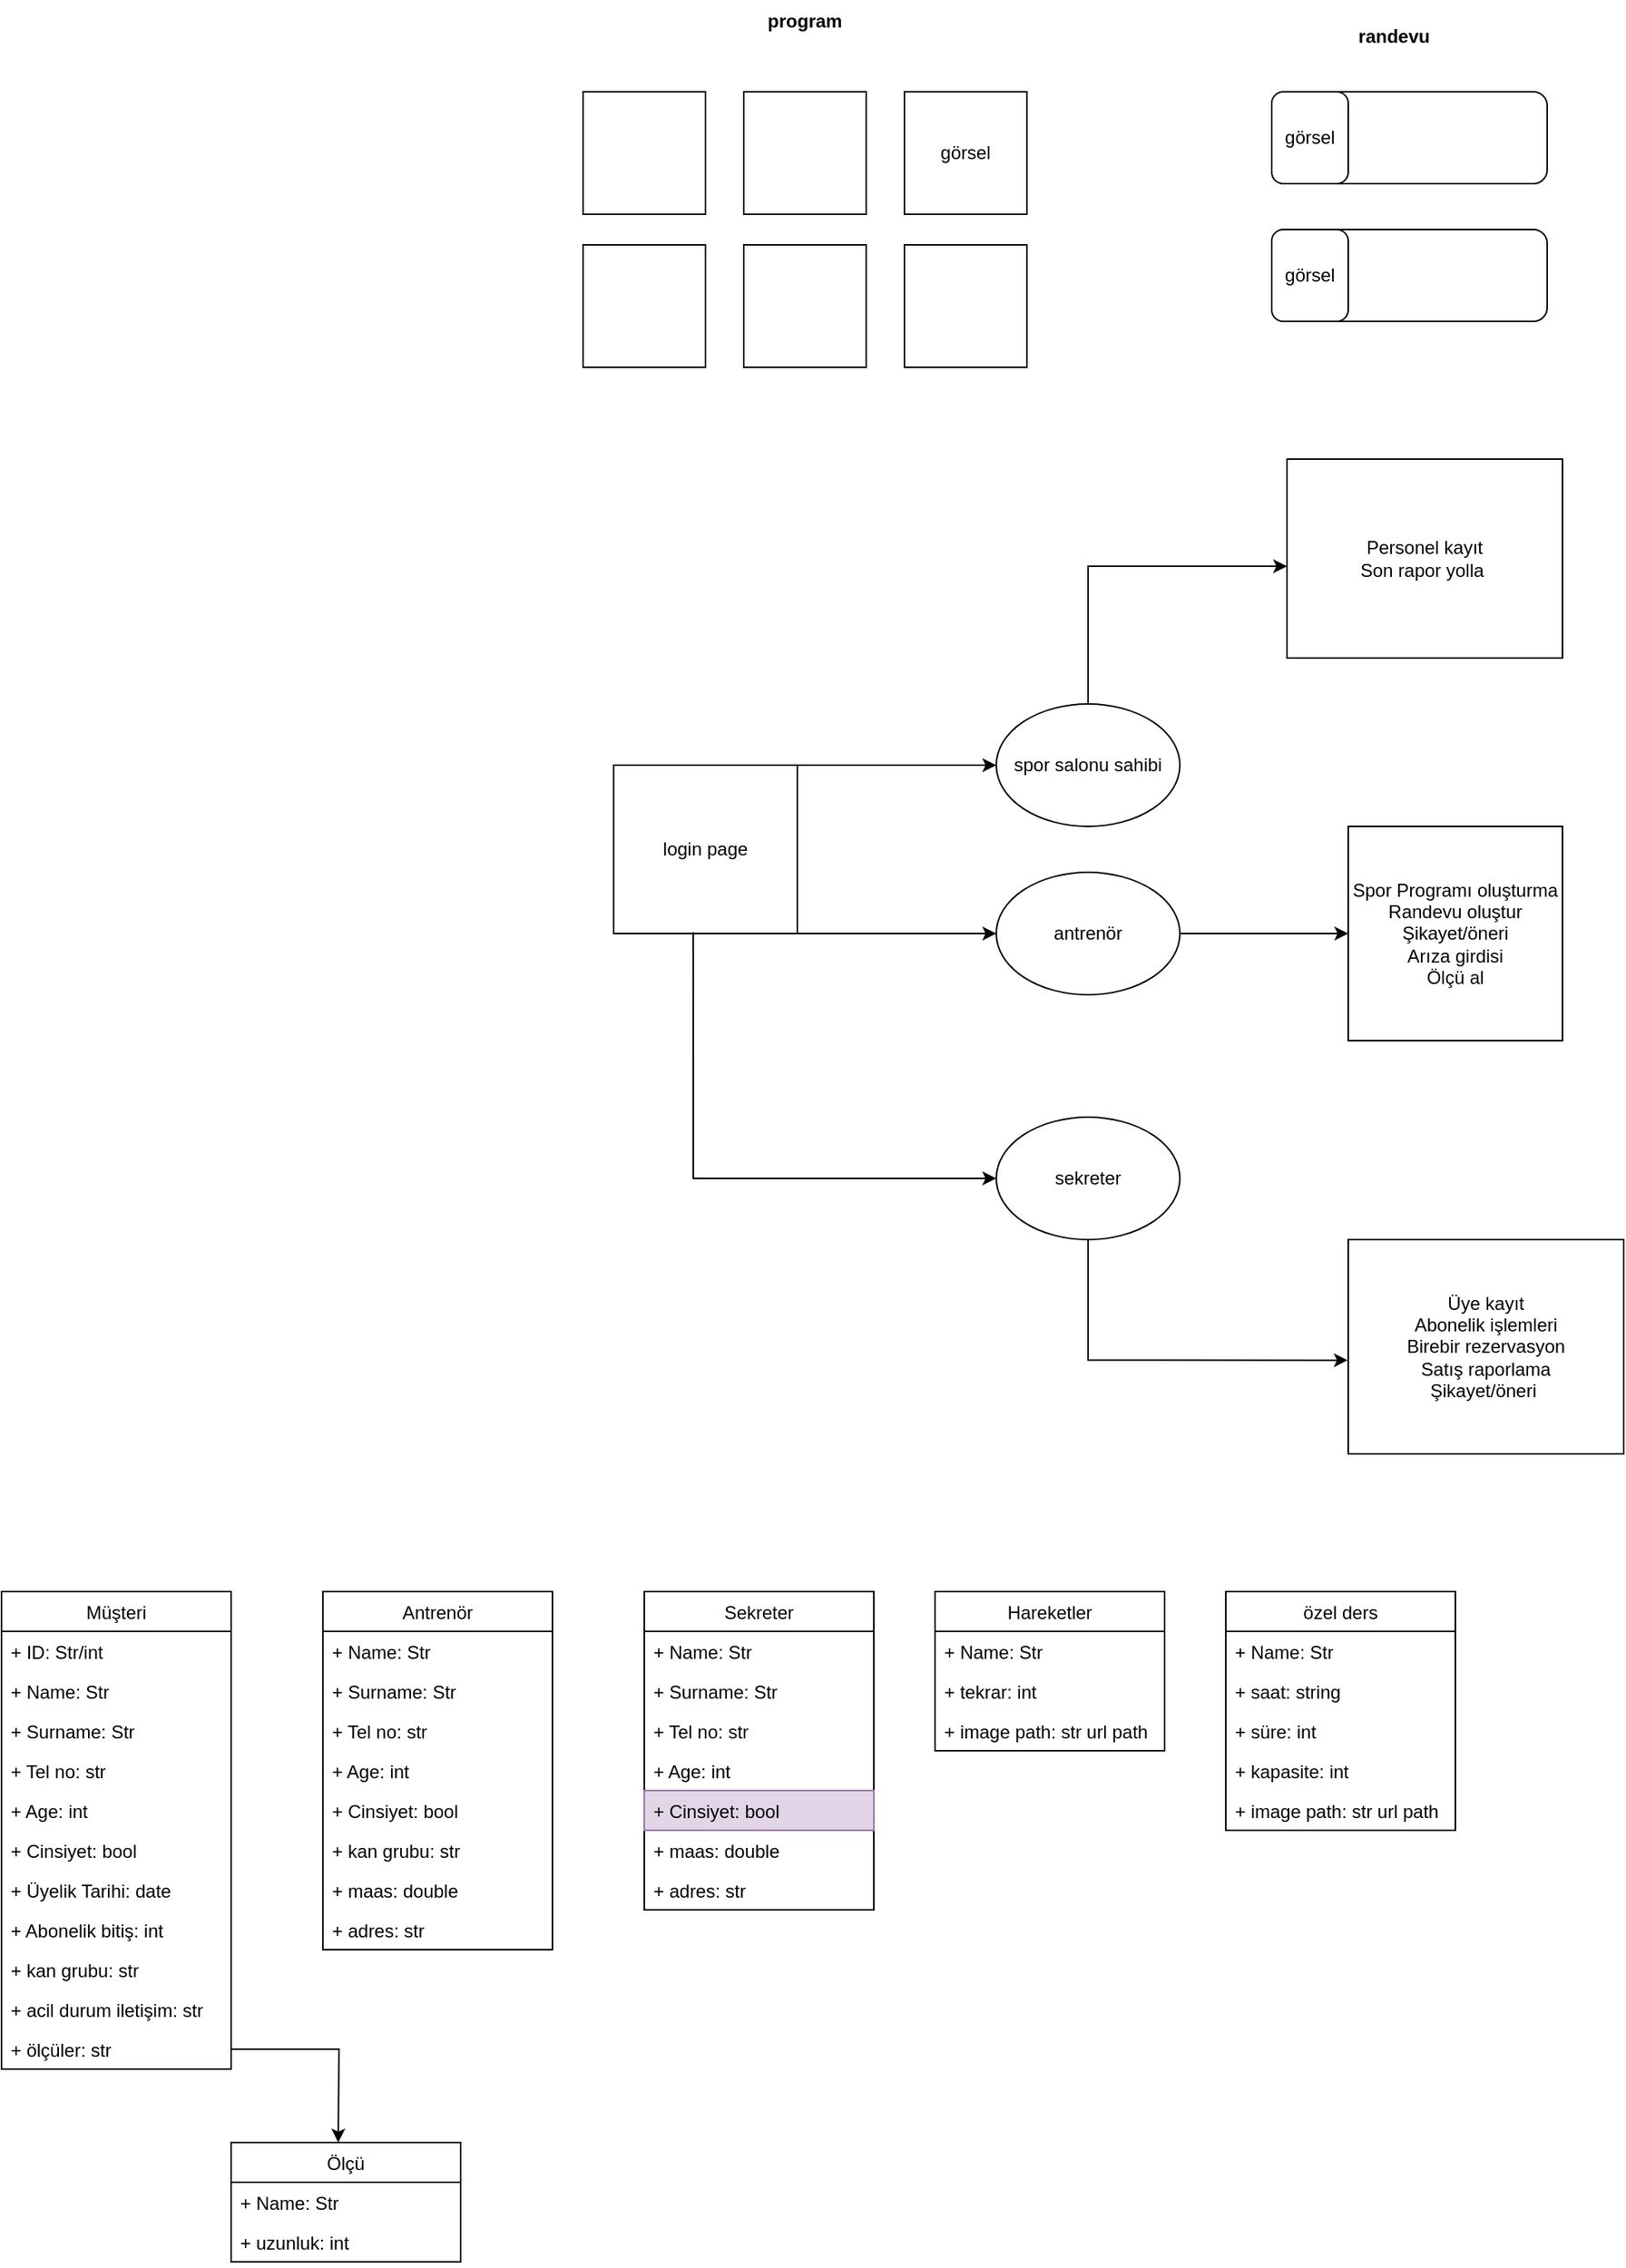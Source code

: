 <mxfile version="15.8.7" type="device"><diagram id="NkujWcR8n7Ybek51XI4w" name="Sayfa -1"><mxGraphModel dx="1730" dy="1468" grid="1" gridSize="10" guides="1" tooltips="1" connect="1" arrows="1" fold="1" page="0" pageScale="1" pageWidth="1654" pageHeight="2336" math="0" shadow="0"><root><mxCell id="0"/><mxCell id="1" parent="0"/><mxCell id="Zs0G0rEq7wxW95QwhWQh-3" style="edgeStyle=orthogonalEdgeStyle;rounded=0;orthogonalLoop=1;jettySize=auto;html=1;" edge="1" parent="1" source="Zs0G0rEq7wxW95QwhWQh-2" target="Zs0G0rEq7wxW95QwhWQh-4"><mxGeometry relative="1" as="geometry"><mxPoint x="620" y="150" as="targetPoint"/><Array as="points"><mxPoint x="580" y="150"/><mxPoint x="580" y="150"/></Array></mxGeometry></mxCell><mxCell id="Zs0G0rEq7wxW95QwhWQh-5" style="edgeStyle=orthogonalEdgeStyle;rounded=0;orthogonalLoop=1;jettySize=auto;html=1;" edge="1" parent="1" source="Zs0G0rEq7wxW95QwhWQh-2" target="Zs0G0rEq7wxW95QwhWQh-6"><mxGeometry relative="1" as="geometry"><mxPoint x="660" y="230" as="targetPoint"/><Array as="points"><mxPoint x="610" y="260"/><mxPoint x="610" y="260"/></Array></mxGeometry></mxCell><mxCell id="Zs0G0rEq7wxW95QwhWQh-2" value="login page" style="rounded=0;whiteSpace=wrap;html=1;" vertex="1" parent="1"><mxGeometry x="410" y="150" width="120" height="110" as="geometry"/></mxCell><mxCell id="Zs0G0rEq7wxW95QwhWQh-8" style="edgeStyle=orthogonalEdgeStyle;rounded=0;orthogonalLoop=1;jettySize=auto;html=1;" edge="1" parent="1" source="Zs0G0rEq7wxW95QwhWQh-4" target="Zs0G0rEq7wxW95QwhWQh-7"><mxGeometry relative="1" as="geometry"><Array as="points"><mxPoint x="720" y="20"/></Array></mxGeometry></mxCell><mxCell id="Zs0G0rEq7wxW95QwhWQh-4" value="spor salonu sahibi" style="ellipse;whiteSpace=wrap;html=1;" vertex="1" parent="1"><mxGeometry x="660" y="110" width="120" height="80" as="geometry"/></mxCell><mxCell id="Zs0G0rEq7wxW95QwhWQh-14" style="edgeStyle=orthogonalEdgeStyle;rounded=0;orthogonalLoop=1;jettySize=auto;html=1;" edge="1" parent="1" source="Zs0G0rEq7wxW95QwhWQh-6" target="Zs0G0rEq7wxW95QwhWQh-15"><mxGeometry relative="1" as="geometry"><mxPoint x="850" y="260.0" as="targetPoint"/></mxGeometry></mxCell><mxCell id="Zs0G0rEq7wxW95QwhWQh-6" value="antrenör" style="ellipse;whiteSpace=wrap;html=1;" vertex="1" parent="1"><mxGeometry x="660" y="220" width="120" height="80" as="geometry"/></mxCell><mxCell id="Zs0G0rEq7wxW95QwhWQh-7" value="Personel kayıt&lt;br&gt;Son rapor yolla&amp;nbsp;" style="rounded=0;whiteSpace=wrap;html=1;" vertex="1" parent="1"><mxGeometry x="850" y="-50" width="180" height="130" as="geometry"/></mxCell><mxCell id="Zs0G0rEq7wxW95QwhWQh-9" value="" style="endArrow=classic;html=1;rounded=0;exitX=0.433;exitY=0.993;exitDx=0;exitDy=0;exitPerimeter=0;entryX=0;entryY=0.5;entryDx=0;entryDy=0;" edge="1" parent="1" source="Zs0G0rEq7wxW95QwhWQh-2" target="Zs0G0rEq7wxW95QwhWQh-10"><mxGeometry width="50" height="50" relative="1" as="geometry"><mxPoint x="600" y="260" as="sourcePoint"/><mxPoint x="660" y="360" as="targetPoint"/><Array as="points"><mxPoint x="462" y="360"/><mxPoint x="462" y="420"/></Array></mxGeometry></mxCell><mxCell id="Zs0G0rEq7wxW95QwhWQh-13" style="edgeStyle=orthogonalEdgeStyle;rounded=0;orthogonalLoop=1;jettySize=auto;html=1;entryX=-0.002;entryY=0.563;entryDx=0;entryDy=0;entryPerimeter=0;" edge="1" parent="1" source="Zs0G0rEq7wxW95QwhWQh-10" target="Zs0G0rEq7wxW95QwhWQh-12"><mxGeometry relative="1" as="geometry"><Array as="points"><mxPoint x="720" y="539"/></Array></mxGeometry></mxCell><mxCell id="Zs0G0rEq7wxW95QwhWQh-10" value="sekreter" style="ellipse;whiteSpace=wrap;html=1;" vertex="1" parent="1"><mxGeometry x="660" y="380" width="120" height="80" as="geometry"/></mxCell><mxCell id="Zs0G0rEq7wxW95QwhWQh-12" value="Üye kayıt&lt;br&gt;Abonelik işlemleri&lt;br&gt;Birebir rezervasyon&lt;br&gt;Satış raporlama&lt;br&gt;Şikayet/öneri&amp;nbsp;" style="rounded=0;whiteSpace=wrap;html=1;" vertex="1" parent="1"><mxGeometry x="890" y="460" width="180" height="140" as="geometry"/></mxCell><mxCell id="Zs0G0rEq7wxW95QwhWQh-15" value="Spor Programı oluşturma&lt;br&gt;Randevu oluştur&lt;br&gt;Şikayet/öneri&lt;br&gt;Arıza girdisi&lt;br&gt;Ölçü al" style="whiteSpace=wrap;html=1;aspect=fixed;" vertex="1" parent="1"><mxGeometry x="890" y="190" width="140" height="140" as="geometry"/></mxCell><mxCell id="Zs0G0rEq7wxW95QwhWQh-16" value="Müşteri" style="swimlane;fontStyle=0;childLayout=stackLayout;horizontal=1;startSize=26;fillColor=none;horizontalStack=0;resizeParent=1;resizeParentMax=0;resizeLast=0;collapsible=1;marginBottom=0;" vertex="1" parent="1"><mxGeometry x="10" y="690" width="150" height="312" as="geometry"><mxRectangle x="10" y="690" width="70" height="26" as="alternateBounds"/></mxGeometry></mxCell><mxCell id="Zs0G0rEq7wxW95QwhWQh-17" value="+ ID: Str/int" style="text;strokeColor=none;fillColor=none;align=left;verticalAlign=top;spacingLeft=4;spacingRight=4;overflow=hidden;rotatable=0;points=[[0,0.5],[1,0.5]];portConstraint=eastwest;" vertex="1" parent="Zs0G0rEq7wxW95QwhWQh-16"><mxGeometry y="26" width="150" height="26" as="geometry"/></mxCell><mxCell id="Zs0G0rEq7wxW95QwhWQh-43" value="+ Name: Str" style="text;strokeColor=none;fillColor=none;align=left;verticalAlign=top;spacingLeft=4;spacingRight=4;overflow=hidden;rotatable=0;points=[[0,0.5],[1,0.5]];portConstraint=eastwest;" vertex="1" parent="Zs0G0rEq7wxW95QwhWQh-16"><mxGeometry y="52" width="150" height="26" as="geometry"/></mxCell><mxCell id="Zs0G0rEq7wxW95QwhWQh-18" value="+ Surname: Str" style="text;strokeColor=none;fillColor=none;align=left;verticalAlign=top;spacingLeft=4;spacingRight=4;overflow=hidden;rotatable=0;points=[[0,0.5],[1,0.5]];portConstraint=eastwest;" vertex="1" parent="Zs0G0rEq7wxW95QwhWQh-16"><mxGeometry y="78" width="150" height="26" as="geometry"/></mxCell><mxCell id="Zs0G0rEq7wxW95QwhWQh-27" value="+ Tel no: str" style="text;strokeColor=none;fillColor=none;align=left;verticalAlign=top;spacingLeft=4;spacingRight=4;overflow=hidden;rotatable=0;points=[[0,0.5],[1,0.5]];portConstraint=eastwest;" vertex="1" parent="Zs0G0rEq7wxW95QwhWQh-16"><mxGeometry y="104" width="150" height="26" as="geometry"/></mxCell><mxCell id="Zs0G0rEq7wxW95QwhWQh-19" value="+ Age: int" style="text;strokeColor=none;fillColor=none;align=left;verticalAlign=top;spacingLeft=4;spacingRight=4;overflow=hidden;rotatable=0;points=[[0,0.5],[1,0.5]];portConstraint=eastwest;" vertex="1" parent="Zs0G0rEq7wxW95QwhWQh-16"><mxGeometry y="130" width="150" height="26" as="geometry"/></mxCell><mxCell id="Zs0G0rEq7wxW95QwhWQh-20" value="+ Cinsiyet: bool" style="text;strokeColor=none;fillColor=none;align=left;verticalAlign=top;spacingLeft=4;spacingRight=4;overflow=hidden;rotatable=0;points=[[0,0.5],[1,0.5]];portConstraint=eastwest;" vertex="1" parent="Zs0G0rEq7wxW95QwhWQh-16"><mxGeometry y="156" width="150" height="26" as="geometry"/></mxCell><mxCell id="Zs0G0rEq7wxW95QwhWQh-21" value="+ Üyelik Tarihi: date" style="text;strokeColor=none;fillColor=none;align=left;verticalAlign=top;spacingLeft=4;spacingRight=4;overflow=hidden;rotatable=0;points=[[0,0.5],[1,0.5]];portConstraint=eastwest;" vertex="1" parent="Zs0G0rEq7wxW95QwhWQh-16"><mxGeometry y="182" width="150" height="26" as="geometry"/></mxCell><mxCell id="Zs0G0rEq7wxW95QwhWQh-22" value="+ Abonelik bitiş: int" style="text;strokeColor=none;fillColor=none;align=left;verticalAlign=top;spacingLeft=4;spacingRight=4;overflow=hidden;rotatable=0;points=[[0,0.5],[1,0.5]];portConstraint=eastwest;" vertex="1" parent="Zs0G0rEq7wxW95QwhWQh-16"><mxGeometry y="208" width="150" height="26" as="geometry"/></mxCell><mxCell id="Zs0G0rEq7wxW95QwhWQh-23" value="+ kan grubu: str" style="text;strokeColor=none;fillColor=none;align=left;verticalAlign=top;spacingLeft=4;spacingRight=4;overflow=hidden;rotatable=0;points=[[0,0.5],[1,0.5]];portConstraint=eastwest;" vertex="1" parent="Zs0G0rEq7wxW95QwhWQh-16"><mxGeometry y="234" width="150" height="26" as="geometry"/></mxCell><mxCell id="Zs0G0rEq7wxW95QwhWQh-25" value="+ acil durum iletişim: str" style="text;strokeColor=none;fillColor=none;align=left;verticalAlign=top;spacingLeft=4;spacingRight=4;overflow=hidden;rotatable=0;points=[[0,0.5],[1,0.5]];portConstraint=eastwest;" vertex="1" parent="Zs0G0rEq7wxW95QwhWQh-16"><mxGeometry y="260" width="150" height="26" as="geometry"/></mxCell><mxCell id="Zs0G0rEq7wxW95QwhWQh-26" value="+ ölçüler: str" style="text;strokeColor=none;fillColor=none;align=left;verticalAlign=top;spacingLeft=4;spacingRight=4;overflow=hidden;rotatable=0;points=[[0,0.5],[1,0.5]];portConstraint=eastwest;" vertex="1" parent="Zs0G0rEq7wxW95QwhWQh-16"><mxGeometry y="286" width="150" height="26" as="geometry"/></mxCell><mxCell id="Zs0G0rEq7wxW95QwhWQh-29" value="Antrenör" style="swimlane;fontStyle=0;childLayout=stackLayout;horizontal=1;startSize=26;fillColor=none;horizontalStack=0;resizeParent=1;resizeParentMax=0;resizeLast=0;collapsible=1;marginBottom=0;" vertex="1" parent="1"><mxGeometry x="220" y="690" width="150" height="234" as="geometry"><mxRectangle x="10" y="690" width="70" height="26" as="alternateBounds"/></mxGeometry></mxCell><mxCell id="Zs0G0rEq7wxW95QwhWQh-30" value="+ Name: Str" style="text;strokeColor=none;fillColor=none;align=left;verticalAlign=top;spacingLeft=4;spacingRight=4;overflow=hidden;rotatable=0;points=[[0,0.5],[1,0.5]];portConstraint=eastwest;" vertex="1" parent="Zs0G0rEq7wxW95QwhWQh-29"><mxGeometry y="26" width="150" height="26" as="geometry"/></mxCell><mxCell id="Zs0G0rEq7wxW95QwhWQh-31" value="+ Surname: Str" style="text;strokeColor=none;fillColor=none;align=left;verticalAlign=top;spacingLeft=4;spacingRight=4;overflow=hidden;rotatable=0;points=[[0,0.5],[1,0.5]];portConstraint=eastwest;" vertex="1" parent="Zs0G0rEq7wxW95QwhWQh-29"><mxGeometry y="52" width="150" height="26" as="geometry"/></mxCell><mxCell id="Zs0G0rEq7wxW95QwhWQh-32" value="+ Tel no: str" style="text;strokeColor=none;fillColor=none;align=left;verticalAlign=top;spacingLeft=4;spacingRight=4;overflow=hidden;rotatable=0;points=[[0,0.5],[1,0.5]];portConstraint=eastwest;" vertex="1" parent="Zs0G0rEq7wxW95QwhWQh-29"><mxGeometry y="78" width="150" height="26" as="geometry"/></mxCell><mxCell id="Zs0G0rEq7wxW95QwhWQh-33" value="+ Age: int" style="text;strokeColor=none;fillColor=none;align=left;verticalAlign=top;spacingLeft=4;spacingRight=4;overflow=hidden;rotatable=0;points=[[0,0.5],[1,0.5]];portConstraint=eastwest;" vertex="1" parent="Zs0G0rEq7wxW95QwhWQh-29"><mxGeometry y="104" width="150" height="26" as="geometry"/></mxCell><mxCell id="Zs0G0rEq7wxW95QwhWQh-34" value="+ Cinsiyet: bool" style="text;strokeColor=none;fillColor=none;align=left;verticalAlign=top;spacingLeft=4;spacingRight=4;overflow=hidden;rotatable=0;points=[[0,0.5],[1,0.5]];portConstraint=eastwest;" vertex="1" parent="Zs0G0rEq7wxW95QwhWQh-29"><mxGeometry y="130" width="150" height="26" as="geometry"/></mxCell><mxCell id="Zs0G0rEq7wxW95QwhWQh-37" value="+ kan grubu: str" style="text;strokeColor=none;fillColor=none;align=left;verticalAlign=top;spacingLeft=4;spacingRight=4;overflow=hidden;rotatable=0;points=[[0,0.5],[1,0.5]];portConstraint=eastwest;" vertex="1" parent="Zs0G0rEq7wxW95QwhWQh-29"><mxGeometry y="156" width="150" height="26" as="geometry"/></mxCell><mxCell id="Zs0G0rEq7wxW95QwhWQh-40" value="+ maas: double" style="text;strokeColor=none;fillColor=none;align=left;verticalAlign=top;spacingLeft=4;spacingRight=4;overflow=hidden;rotatable=0;points=[[0,0.5],[1,0.5]];portConstraint=eastwest;" vertex="1" parent="Zs0G0rEq7wxW95QwhWQh-29"><mxGeometry y="182" width="150" height="26" as="geometry"/></mxCell><mxCell id="Zs0G0rEq7wxW95QwhWQh-41" value="+ adres: str" style="text;strokeColor=none;fillColor=none;align=left;verticalAlign=top;spacingLeft=4;spacingRight=4;overflow=hidden;rotatable=0;points=[[0,0.5],[1,0.5]];portConstraint=eastwest;" vertex="1" parent="Zs0G0rEq7wxW95QwhWQh-29"><mxGeometry y="208" width="150" height="26" as="geometry"/></mxCell><mxCell id="Zs0G0rEq7wxW95QwhWQh-44" value="Sekreter" style="swimlane;fontStyle=0;childLayout=stackLayout;horizontal=1;startSize=26;fillColor=none;horizontalStack=0;resizeParent=1;resizeParentMax=0;resizeLast=0;collapsible=1;marginBottom=0;" vertex="1" parent="1"><mxGeometry x="430" y="690" width="150" height="208" as="geometry"><mxRectangle x="10" y="690" width="70" height="26" as="alternateBounds"/></mxGeometry></mxCell><mxCell id="Zs0G0rEq7wxW95QwhWQh-45" value="+ Name: Str" style="text;strokeColor=none;fillColor=none;align=left;verticalAlign=top;spacingLeft=4;spacingRight=4;overflow=hidden;rotatable=0;points=[[0,0.5],[1,0.5]];portConstraint=eastwest;" vertex="1" parent="Zs0G0rEq7wxW95QwhWQh-44"><mxGeometry y="26" width="150" height="26" as="geometry"/></mxCell><mxCell id="Zs0G0rEq7wxW95QwhWQh-46" value="+ Surname: Str" style="text;strokeColor=none;fillColor=none;align=left;verticalAlign=top;spacingLeft=4;spacingRight=4;overflow=hidden;rotatable=0;points=[[0,0.5],[1,0.5]];portConstraint=eastwest;" vertex="1" parent="Zs0G0rEq7wxW95QwhWQh-44"><mxGeometry y="52" width="150" height="26" as="geometry"/></mxCell><mxCell id="Zs0G0rEq7wxW95QwhWQh-47" value="+ Tel no: str" style="text;strokeColor=none;fillColor=none;align=left;verticalAlign=top;spacingLeft=4;spacingRight=4;overflow=hidden;rotatable=0;points=[[0,0.5],[1,0.5]];portConstraint=eastwest;" vertex="1" parent="Zs0G0rEq7wxW95QwhWQh-44"><mxGeometry y="78" width="150" height="26" as="geometry"/></mxCell><mxCell id="Zs0G0rEq7wxW95QwhWQh-48" value="+ Age: int" style="text;strokeColor=none;fillColor=none;align=left;verticalAlign=top;spacingLeft=4;spacingRight=4;overflow=hidden;rotatable=0;points=[[0,0.5],[1,0.5]];portConstraint=eastwest;" vertex="1" parent="Zs0G0rEq7wxW95QwhWQh-44"><mxGeometry y="104" width="150" height="26" as="geometry"/></mxCell><mxCell id="Zs0G0rEq7wxW95QwhWQh-49" value="+ Cinsiyet: bool" style="text;strokeColor=#9673a6;fillColor=#e1d5e7;align=left;verticalAlign=top;spacingLeft=4;spacingRight=4;overflow=hidden;rotatable=0;points=[[0,0.5],[1,0.5]];portConstraint=eastwest;" vertex="1" parent="Zs0G0rEq7wxW95QwhWQh-44"><mxGeometry y="130" width="150" height="26" as="geometry"/></mxCell><mxCell id="Zs0G0rEq7wxW95QwhWQh-51" value="+ maas: double" style="text;strokeColor=none;fillColor=none;align=left;verticalAlign=top;spacingLeft=4;spacingRight=4;overflow=hidden;rotatable=0;points=[[0,0.5],[1,0.5]];portConstraint=eastwest;" vertex="1" parent="Zs0G0rEq7wxW95QwhWQh-44"><mxGeometry y="156" width="150" height="26" as="geometry"/></mxCell><mxCell id="Zs0G0rEq7wxW95QwhWQh-52" value="+ adres: str" style="text;strokeColor=none;fillColor=none;align=left;verticalAlign=top;spacingLeft=4;spacingRight=4;overflow=hidden;rotatable=0;points=[[0,0.5],[1,0.5]];portConstraint=eastwest;" vertex="1" parent="Zs0G0rEq7wxW95QwhWQh-44"><mxGeometry y="182" width="150" height="26" as="geometry"/></mxCell><mxCell id="Zs0G0rEq7wxW95QwhWQh-54" value="Hareketler" style="swimlane;fontStyle=0;childLayout=stackLayout;horizontal=1;startSize=26;fillColor=none;horizontalStack=0;resizeParent=1;resizeParentMax=0;resizeLast=0;collapsible=1;marginBottom=0;" vertex="1" parent="1"><mxGeometry x="620" y="690" width="150" height="104" as="geometry"><mxRectangle x="10" y="690" width="70" height="26" as="alternateBounds"/></mxGeometry></mxCell><mxCell id="Zs0G0rEq7wxW95QwhWQh-55" value="+ Name: Str" style="text;strokeColor=none;fillColor=none;align=left;verticalAlign=top;spacingLeft=4;spacingRight=4;overflow=hidden;rotatable=0;points=[[0,0.5],[1,0.5]];portConstraint=eastwest;" vertex="1" parent="Zs0G0rEq7wxW95QwhWQh-54"><mxGeometry y="26" width="150" height="26" as="geometry"/></mxCell><mxCell id="Zs0G0rEq7wxW95QwhWQh-61" value="+ tekrar: int" style="text;strokeColor=none;fillColor=none;align=left;verticalAlign=top;spacingLeft=4;spacingRight=4;overflow=hidden;rotatable=0;points=[[0,0.5],[1,0.5]];portConstraint=eastwest;" vertex="1" parent="Zs0G0rEq7wxW95QwhWQh-54"><mxGeometry y="52" width="150" height="26" as="geometry"/></mxCell><mxCell id="Zs0G0rEq7wxW95QwhWQh-66" value="+ image path: str url path" style="text;strokeColor=none;fillColor=none;align=left;verticalAlign=top;spacingLeft=4;spacingRight=4;overflow=hidden;rotatable=0;points=[[0,0.5],[1,0.5]];portConstraint=eastwest;" vertex="1" parent="Zs0G0rEq7wxW95QwhWQh-54"><mxGeometry y="78" width="150" height="26" as="geometry"/></mxCell><mxCell id="Zs0G0rEq7wxW95QwhWQh-62" value="" style="whiteSpace=wrap;html=1;aspect=fixed;" vertex="1" parent="1"><mxGeometry x="390" y="-290" width="80" height="80" as="geometry"/></mxCell><mxCell id="Zs0G0rEq7wxW95QwhWQh-63" value="" style="whiteSpace=wrap;html=1;aspect=fixed;" vertex="1" parent="1"><mxGeometry x="390" y="-190" width="80" height="80" as="geometry"/></mxCell><mxCell id="Zs0G0rEq7wxW95QwhWQh-64" value="görsel" style="whiteSpace=wrap;html=1;aspect=fixed;" vertex="1" parent="1"><mxGeometry x="600" y="-290" width="80" height="80" as="geometry"/></mxCell><mxCell id="Zs0G0rEq7wxW95QwhWQh-65" value="" style="whiteSpace=wrap;html=1;aspect=fixed;" vertex="1" parent="1"><mxGeometry x="495" y="-290" width="80" height="80" as="geometry"/></mxCell><mxCell id="Zs0G0rEq7wxW95QwhWQh-67" value="özel ders" style="swimlane;fontStyle=0;childLayout=stackLayout;horizontal=1;startSize=26;fillColor=none;horizontalStack=0;resizeParent=1;resizeParentMax=0;resizeLast=0;collapsible=1;marginBottom=0;" vertex="1" parent="1"><mxGeometry x="810" y="690" width="150" height="156" as="geometry"><mxRectangle x="10" y="690" width="70" height="26" as="alternateBounds"/></mxGeometry></mxCell><mxCell id="Zs0G0rEq7wxW95QwhWQh-68" value="+ Name: Str" style="text;strokeColor=none;fillColor=none;align=left;verticalAlign=top;spacingLeft=4;spacingRight=4;overflow=hidden;rotatable=0;points=[[0,0.5],[1,0.5]];portConstraint=eastwest;" vertex="1" parent="Zs0G0rEq7wxW95QwhWQh-67"><mxGeometry y="26" width="150" height="26" as="geometry"/></mxCell><mxCell id="Zs0G0rEq7wxW95QwhWQh-69" value="+ saat: string" style="text;strokeColor=none;fillColor=none;align=left;verticalAlign=top;spacingLeft=4;spacingRight=4;overflow=hidden;rotatable=0;points=[[0,0.5],[1,0.5]];portConstraint=eastwest;" vertex="1" parent="Zs0G0rEq7wxW95QwhWQh-67"><mxGeometry y="52" width="150" height="26" as="geometry"/></mxCell><mxCell id="Zs0G0rEq7wxW95QwhWQh-72" value="+ süre: int" style="text;strokeColor=none;fillColor=none;align=left;verticalAlign=top;spacingLeft=4;spacingRight=4;overflow=hidden;rotatable=0;points=[[0,0.5],[1,0.5]];portConstraint=eastwest;" vertex="1" parent="Zs0G0rEq7wxW95QwhWQh-67"><mxGeometry y="78" width="150" height="26" as="geometry"/></mxCell><mxCell id="Zs0G0rEq7wxW95QwhWQh-71" value="+ kapasite: int" style="text;strokeColor=none;fillColor=none;align=left;verticalAlign=top;spacingLeft=4;spacingRight=4;overflow=hidden;rotatable=0;points=[[0,0.5],[1,0.5]];portConstraint=eastwest;" vertex="1" parent="Zs0G0rEq7wxW95QwhWQh-67"><mxGeometry y="104" width="150" height="26" as="geometry"/></mxCell><mxCell id="Zs0G0rEq7wxW95QwhWQh-73" value="+ image path: str url path" style="text;strokeColor=none;fillColor=none;align=left;verticalAlign=top;spacingLeft=4;spacingRight=4;overflow=hidden;rotatable=0;points=[[0,0.5],[1,0.5]];portConstraint=eastwest;" vertex="1" parent="Zs0G0rEq7wxW95QwhWQh-67"><mxGeometry y="130" width="150" height="26" as="geometry"/></mxCell><mxCell id="Zs0G0rEq7wxW95QwhWQh-74" value="" style="rounded=1;whiteSpace=wrap;html=1;" vertex="1" parent="1"><mxGeometry x="840" y="-290" width="180" height="60" as="geometry"/></mxCell><mxCell id="Zs0G0rEq7wxW95QwhWQh-75" value="görsel" style="rounded=1;whiteSpace=wrap;html=1;" vertex="1" parent="1"><mxGeometry x="840" y="-290" width="50" height="60" as="geometry"/></mxCell><mxCell id="Zs0G0rEq7wxW95QwhWQh-76" style="edgeStyle=orthogonalEdgeStyle;rounded=0;orthogonalLoop=1;jettySize=auto;html=1;" edge="1" parent="1" source="Zs0G0rEq7wxW95QwhWQh-26"><mxGeometry relative="1" as="geometry"><mxPoint x="230" y="1050.0" as="targetPoint"/></mxGeometry></mxCell><mxCell id="Zs0G0rEq7wxW95QwhWQh-77" value="Ölçü" style="swimlane;fontStyle=0;childLayout=stackLayout;horizontal=1;startSize=26;fillColor=none;horizontalStack=0;resizeParent=1;resizeParentMax=0;resizeLast=0;collapsible=1;marginBottom=0;" vertex="1" parent="1"><mxGeometry x="160" y="1050" width="150" height="78" as="geometry"><mxRectangle x="10" y="690" width="70" height="26" as="alternateBounds"/></mxGeometry></mxCell><mxCell id="Zs0G0rEq7wxW95QwhWQh-78" value="+ Name: Str" style="text;strokeColor=none;fillColor=none;align=left;verticalAlign=top;spacingLeft=4;spacingRight=4;overflow=hidden;rotatable=0;points=[[0,0.5],[1,0.5]];portConstraint=eastwest;" vertex="1" parent="Zs0G0rEq7wxW95QwhWQh-77"><mxGeometry y="26" width="150" height="26" as="geometry"/></mxCell><mxCell id="Zs0G0rEq7wxW95QwhWQh-79" value="+ uzunluk: int" style="text;strokeColor=none;fillColor=none;align=left;verticalAlign=top;spacingLeft=4;spacingRight=4;overflow=hidden;rotatable=0;points=[[0,0.5],[1,0.5]];portConstraint=eastwest;" vertex="1" parent="Zs0G0rEq7wxW95QwhWQh-77"><mxGeometry y="52" width="150" height="26" as="geometry"/></mxCell><mxCell id="Zs0G0rEq7wxW95QwhWQh-81" value="" style="whiteSpace=wrap;html=1;aspect=fixed;" vertex="1" parent="1"><mxGeometry x="495" y="-190" width="80" height="80" as="geometry"/></mxCell><mxCell id="Zs0G0rEq7wxW95QwhWQh-82" value="" style="whiteSpace=wrap;html=1;aspect=fixed;" vertex="1" parent="1"><mxGeometry x="600" y="-190" width="80" height="80" as="geometry"/></mxCell><mxCell id="Zs0G0rEq7wxW95QwhWQh-85" value="" style="rounded=1;whiteSpace=wrap;html=1;" vertex="1" parent="1"><mxGeometry x="840" y="-200" width="180" height="60" as="geometry"/></mxCell><mxCell id="Zs0G0rEq7wxW95QwhWQh-86" value="görsel" style="rounded=1;whiteSpace=wrap;html=1;" vertex="1" parent="1"><mxGeometry x="840" y="-200" width="50" height="60" as="geometry"/></mxCell><mxCell id="Zs0G0rEq7wxW95QwhWQh-87" value="program" style="text;align=center;fontStyle=1;verticalAlign=middle;spacingLeft=3;spacingRight=3;strokeColor=none;rotatable=0;points=[[0,0.5],[1,0.5]];portConstraint=eastwest;" vertex="1" parent="1"><mxGeometry x="495" y="-350" width="80" height="26" as="geometry"/></mxCell><mxCell id="Zs0G0rEq7wxW95QwhWQh-88" value="randevu" style="text;align=center;fontStyle=1;verticalAlign=middle;spacingLeft=3;spacingRight=3;strokeColor=none;rotatable=0;points=[[0,0.5],[1,0.5]];portConstraint=eastwest;" vertex="1" parent="1"><mxGeometry x="880" y="-340" width="80" height="26" as="geometry"/></mxCell></root></mxGraphModel></diagram></mxfile>